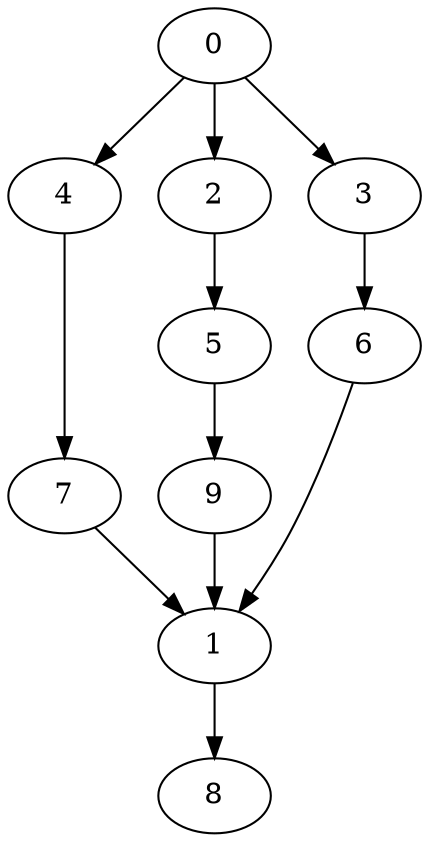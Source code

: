 digraph "SeriesParallel-MaxBf-5_Nodes_10_CCR_10.00_WeightType_Random#2" {
	graph ["Duplicate states"=0,
		GraphType=S_P,
		"Max states in OPEN"=0,
		Modes="120000ms; topo-ordered tasks, ; Pruning: task equivalence, fixed order ready list, ; F-value: ; Optimisation: best schedule length (\
SL) optimisation on equal, ",
		NumberOfTasks=10,
		"Pruned using list schedule length"=8,
		"States removed from OPEN"=0,
		TargetSystem="Homogeneous-4",
		"Time to schedule (ms)"=97,
		"Total idle time"=0,
		"Total schedule length"=63,
		"Total sequential time"=63,
		"Total states created"=16
	];
	0	["Finish time"=4,
		Processor=0,
		"Start time"=0,
		Weight=4];
	4	["Finish time"=7,
		Processor=0,
		"Start time"=4,
		Weight=3];
	0 -> 4	[Weight=56];
	2	["Finish time"=15,
		Processor=0,
		"Start time"=7,
		Weight=8];
	0 -> 2	[Weight=37];
	3	["Finish time"=18,
		Processor=0,
		"Start time"=15,
		Weight=3];
	0 -> 3	[Weight=56];
	7	["Finish time"=32,
		Processor=0,
		"Start time"=27,
		Weight=5];
	4 -> 7	[Weight=74];
	5	["Finish time"=27,
		Processor=0,
		"Start time"=18,
		Weight=9];
	2 -> 5	[Weight=28];
	6	["Finish time"=50,
		Processor=0,
		"Start time"=42,
		Weight=8];
	3 -> 6	[Weight=74];
	9	["Finish time"=42,
		Processor=0,
		"Start time"=32,
		Weight=10];
	5 -> 9	[Weight=37];
	1	["Finish time"=60,
		Processor=0,
		"Start time"=50,
		Weight=10];
	7 -> 1	[Weight=83];
	9 -> 1	[Weight=65];
	6 -> 1	[Weight=46];
	8	["Finish time"=63,
		Processor=0,
		"Start time"=60,
		Weight=3];
	1 -> 8	[Weight=74];
}
